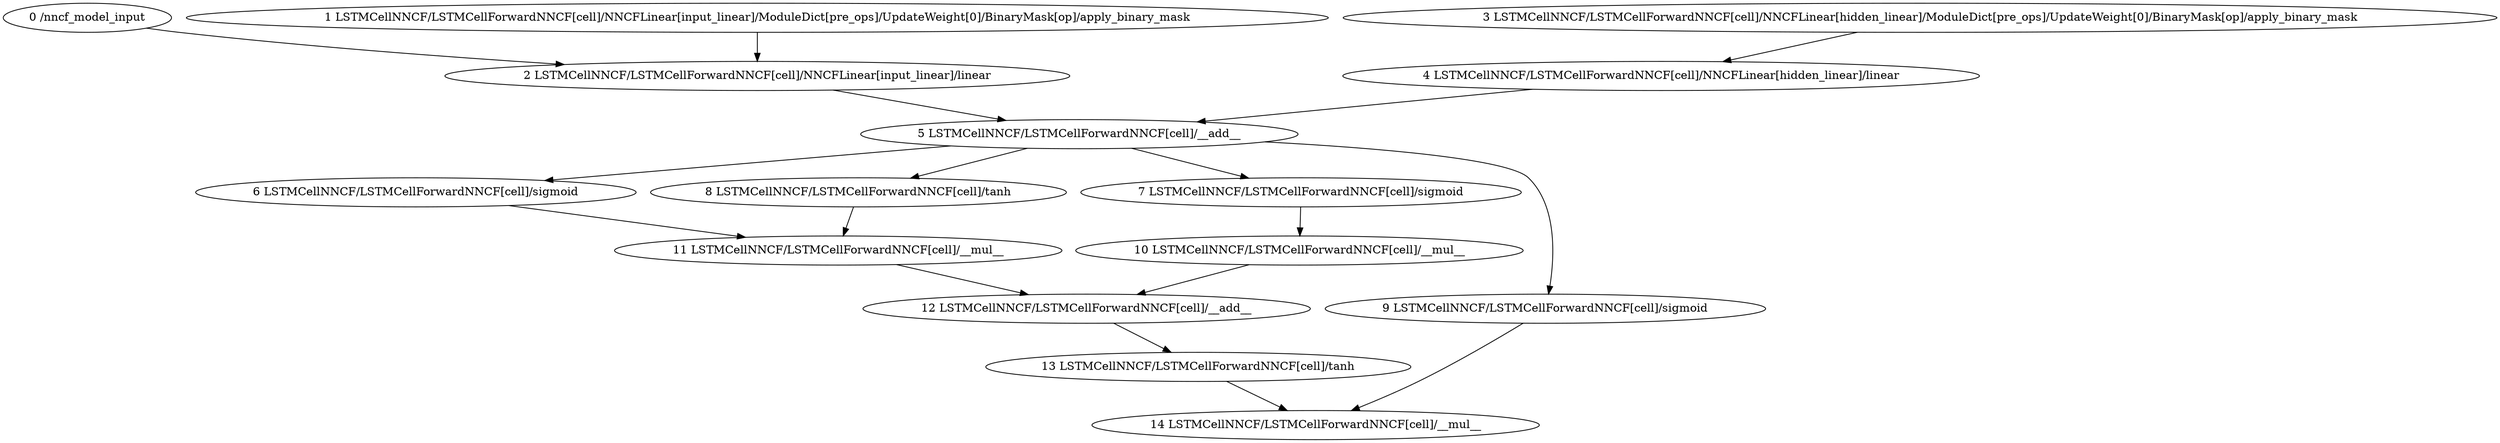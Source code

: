 strict digraph  {
"0 /nncf_model_input" [id=0, scope="", type=nncf_model_input];
"1 LSTMCellNNCF/LSTMCellForwardNNCF[cell]/NNCFLinear[input_linear]/ModuleDict[pre_ops]/UpdateWeight[0]/BinaryMask[op]/apply_binary_mask" [id=1, scope="LSTMCellNNCF/LSTMCellForwardNNCF[cell]/NNCFLinear[input_linear]/ModuleDict[pre_ops]/UpdateWeight[0]/BinaryMask[op]", type=apply_binary_mask];
"2 LSTMCellNNCF/LSTMCellForwardNNCF[cell]/NNCFLinear[input_linear]/linear" [id=2, scope="LSTMCellNNCF/LSTMCellForwardNNCF[cell]/NNCFLinear[input_linear]", type=linear];
"3 LSTMCellNNCF/LSTMCellForwardNNCF[cell]/NNCFLinear[hidden_linear]/ModuleDict[pre_ops]/UpdateWeight[0]/BinaryMask[op]/apply_binary_mask" [id=3, scope="LSTMCellNNCF/LSTMCellForwardNNCF[cell]/NNCFLinear[hidden_linear]/ModuleDict[pre_ops]/UpdateWeight[0]/BinaryMask[op]", type=apply_binary_mask];
"4 LSTMCellNNCF/LSTMCellForwardNNCF[cell]/NNCFLinear[hidden_linear]/linear" [id=4, scope="LSTMCellNNCF/LSTMCellForwardNNCF[cell]/NNCFLinear[hidden_linear]", type=linear];
"5 LSTMCellNNCF/LSTMCellForwardNNCF[cell]/__add__" [id=5, scope="LSTMCellNNCF/LSTMCellForwardNNCF[cell]", type=__add__];
"6 LSTMCellNNCF/LSTMCellForwardNNCF[cell]/sigmoid" [id=6, scope="LSTMCellNNCF/LSTMCellForwardNNCF[cell]", type=sigmoid];
"7 LSTMCellNNCF/LSTMCellForwardNNCF[cell]/sigmoid" [id=7, scope="LSTMCellNNCF/LSTMCellForwardNNCF[cell]", type=sigmoid];
"8 LSTMCellNNCF/LSTMCellForwardNNCF[cell]/tanh" [id=8, scope="LSTMCellNNCF/LSTMCellForwardNNCF[cell]", type=tanh];
"9 LSTMCellNNCF/LSTMCellForwardNNCF[cell]/sigmoid" [id=9, scope="LSTMCellNNCF/LSTMCellForwardNNCF[cell]", type=sigmoid];
"10 LSTMCellNNCF/LSTMCellForwardNNCF[cell]/__mul__" [id=10, scope="LSTMCellNNCF/LSTMCellForwardNNCF[cell]", type=__mul__];
"11 LSTMCellNNCF/LSTMCellForwardNNCF[cell]/__mul__" [id=11, scope="LSTMCellNNCF/LSTMCellForwardNNCF[cell]", type=__mul__];
"12 LSTMCellNNCF/LSTMCellForwardNNCF[cell]/__add__" [id=12, scope="LSTMCellNNCF/LSTMCellForwardNNCF[cell]", type=__add__];
"13 LSTMCellNNCF/LSTMCellForwardNNCF[cell]/tanh" [id=13, scope="LSTMCellNNCF/LSTMCellForwardNNCF[cell]", type=tanh];
"14 LSTMCellNNCF/LSTMCellForwardNNCF[cell]/__mul__" [id=14, scope="LSTMCellNNCF/LSTMCellForwardNNCF[cell]", type=__mul__];
"0 /nncf_model_input" -> "2 LSTMCellNNCF/LSTMCellForwardNNCF[cell]/NNCFLinear[input_linear]/linear";
"1 LSTMCellNNCF/LSTMCellForwardNNCF[cell]/NNCFLinear[input_linear]/ModuleDict[pre_ops]/UpdateWeight[0]/BinaryMask[op]/apply_binary_mask" -> "2 LSTMCellNNCF/LSTMCellForwardNNCF[cell]/NNCFLinear[input_linear]/linear";
"2 LSTMCellNNCF/LSTMCellForwardNNCF[cell]/NNCFLinear[input_linear]/linear" -> "5 LSTMCellNNCF/LSTMCellForwardNNCF[cell]/__add__";
"3 LSTMCellNNCF/LSTMCellForwardNNCF[cell]/NNCFLinear[hidden_linear]/ModuleDict[pre_ops]/UpdateWeight[0]/BinaryMask[op]/apply_binary_mask" -> "4 LSTMCellNNCF/LSTMCellForwardNNCF[cell]/NNCFLinear[hidden_linear]/linear";
"4 LSTMCellNNCF/LSTMCellForwardNNCF[cell]/NNCFLinear[hidden_linear]/linear" -> "5 LSTMCellNNCF/LSTMCellForwardNNCF[cell]/__add__";
"5 LSTMCellNNCF/LSTMCellForwardNNCF[cell]/__add__" -> "6 LSTMCellNNCF/LSTMCellForwardNNCF[cell]/sigmoid";
"5 LSTMCellNNCF/LSTMCellForwardNNCF[cell]/__add__" -> "7 LSTMCellNNCF/LSTMCellForwardNNCF[cell]/sigmoid";
"5 LSTMCellNNCF/LSTMCellForwardNNCF[cell]/__add__" -> "8 LSTMCellNNCF/LSTMCellForwardNNCF[cell]/tanh";
"5 LSTMCellNNCF/LSTMCellForwardNNCF[cell]/__add__" -> "9 LSTMCellNNCF/LSTMCellForwardNNCF[cell]/sigmoid";
"6 LSTMCellNNCF/LSTMCellForwardNNCF[cell]/sigmoid" -> "11 LSTMCellNNCF/LSTMCellForwardNNCF[cell]/__mul__";
"7 LSTMCellNNCF/LSTMCellForwardNNCF[cell]/sigmoid" -> "10 LSTMCellNNCF/LSTMCellForwardNNCF[cell]/__mul__";
"8 LSTMCellNNCF/LSTMCellForwardNNCF[cell]/tanh" -> "11 LSTMCellNNCF/LSTMCellForwardNNCF[cell]/__mul__";
"9 LSTMCellNNCF/LSTMCellForwardNNCF[cell]/sigmoid" -> "14 LSTMCellNNCF/LSTMCellForwardNNCF[cell]/__mul__";
"10 LSTMCellNNCF/LSTMCellForwardNNCF[cell]/__mul__" -> "12 LSTMCellNNCF/LSTMCellForwardNNCF[cell]/__add__";
"11 LSTMCellNNCF/LSTMCellForwardNNCF[cell]/__mul__" -> "12 LSTMCellNNCF/LSTMCellForwardNNCF[cell]/__add__";
"12 LSTMCellNNCF/LSTMCellForwardNNCF[cell]/__add__" -> "13 LSTMCellNNCF/LSTMCellForwardNNCF[cell]/tanh";
"13 LSTMCellNNCF/LSTMCellForwardNNCF[cell]/tanh" -> "14 LSTMCellNNCF/LSTMCellForwardNNCF[cell]/__mul__";
}
